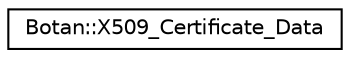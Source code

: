 digraph "Graphical Class Hierarchy"
{
  edge [fontname="Helvetica",fontsize="10",labelfontname="Helvetica",labelfontsize="10"];
  node [fontname="Helvetica",fontsize="10",shape=record];
  rankdir="LR";
  Node0 [label="Botan::X509_Certificate_Data",height=0.2,width=0.4,color="black", fillcolor="white", style="filled",URL="$struct_botan_1_1_x509___certificate___data.html"];
}
